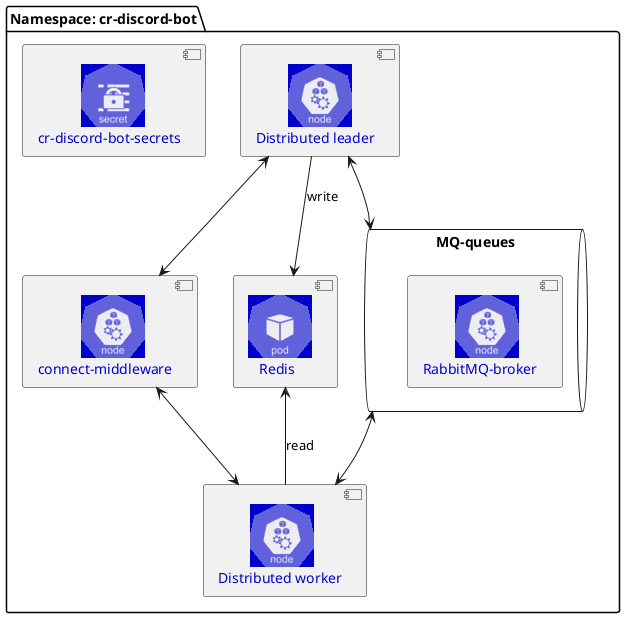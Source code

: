 @startuml
!include <kubernetes/k8s-sprites-labeled-25pct>

skinparam component {
  fontColor MediumBlue
}

package "Namespace: cr-discord-bot" {
    component "         <$node>\nDistributed leader" as leader
    component "         <$node>\nDistributed worker" as worker

    component "<$pod>\n   Redis " as redis {
    }
    component "            <$secret>\ncr-discord-bot-secrets" as secrets {
    }

    queue MQ-queues as broker {
    component "         <$node>\nRabbitMQ-broker" as internalbroker {
    }
}
    component "            <$node>\nconnect-middleware" as middleware {
    }

    leader -d-> redis : write
    worker -u-> redis : read
    leader <-d-> middleware
    worker <-u-> middleware
    leader <-d-> broker
    worker <-u-> broker
}

@enduml